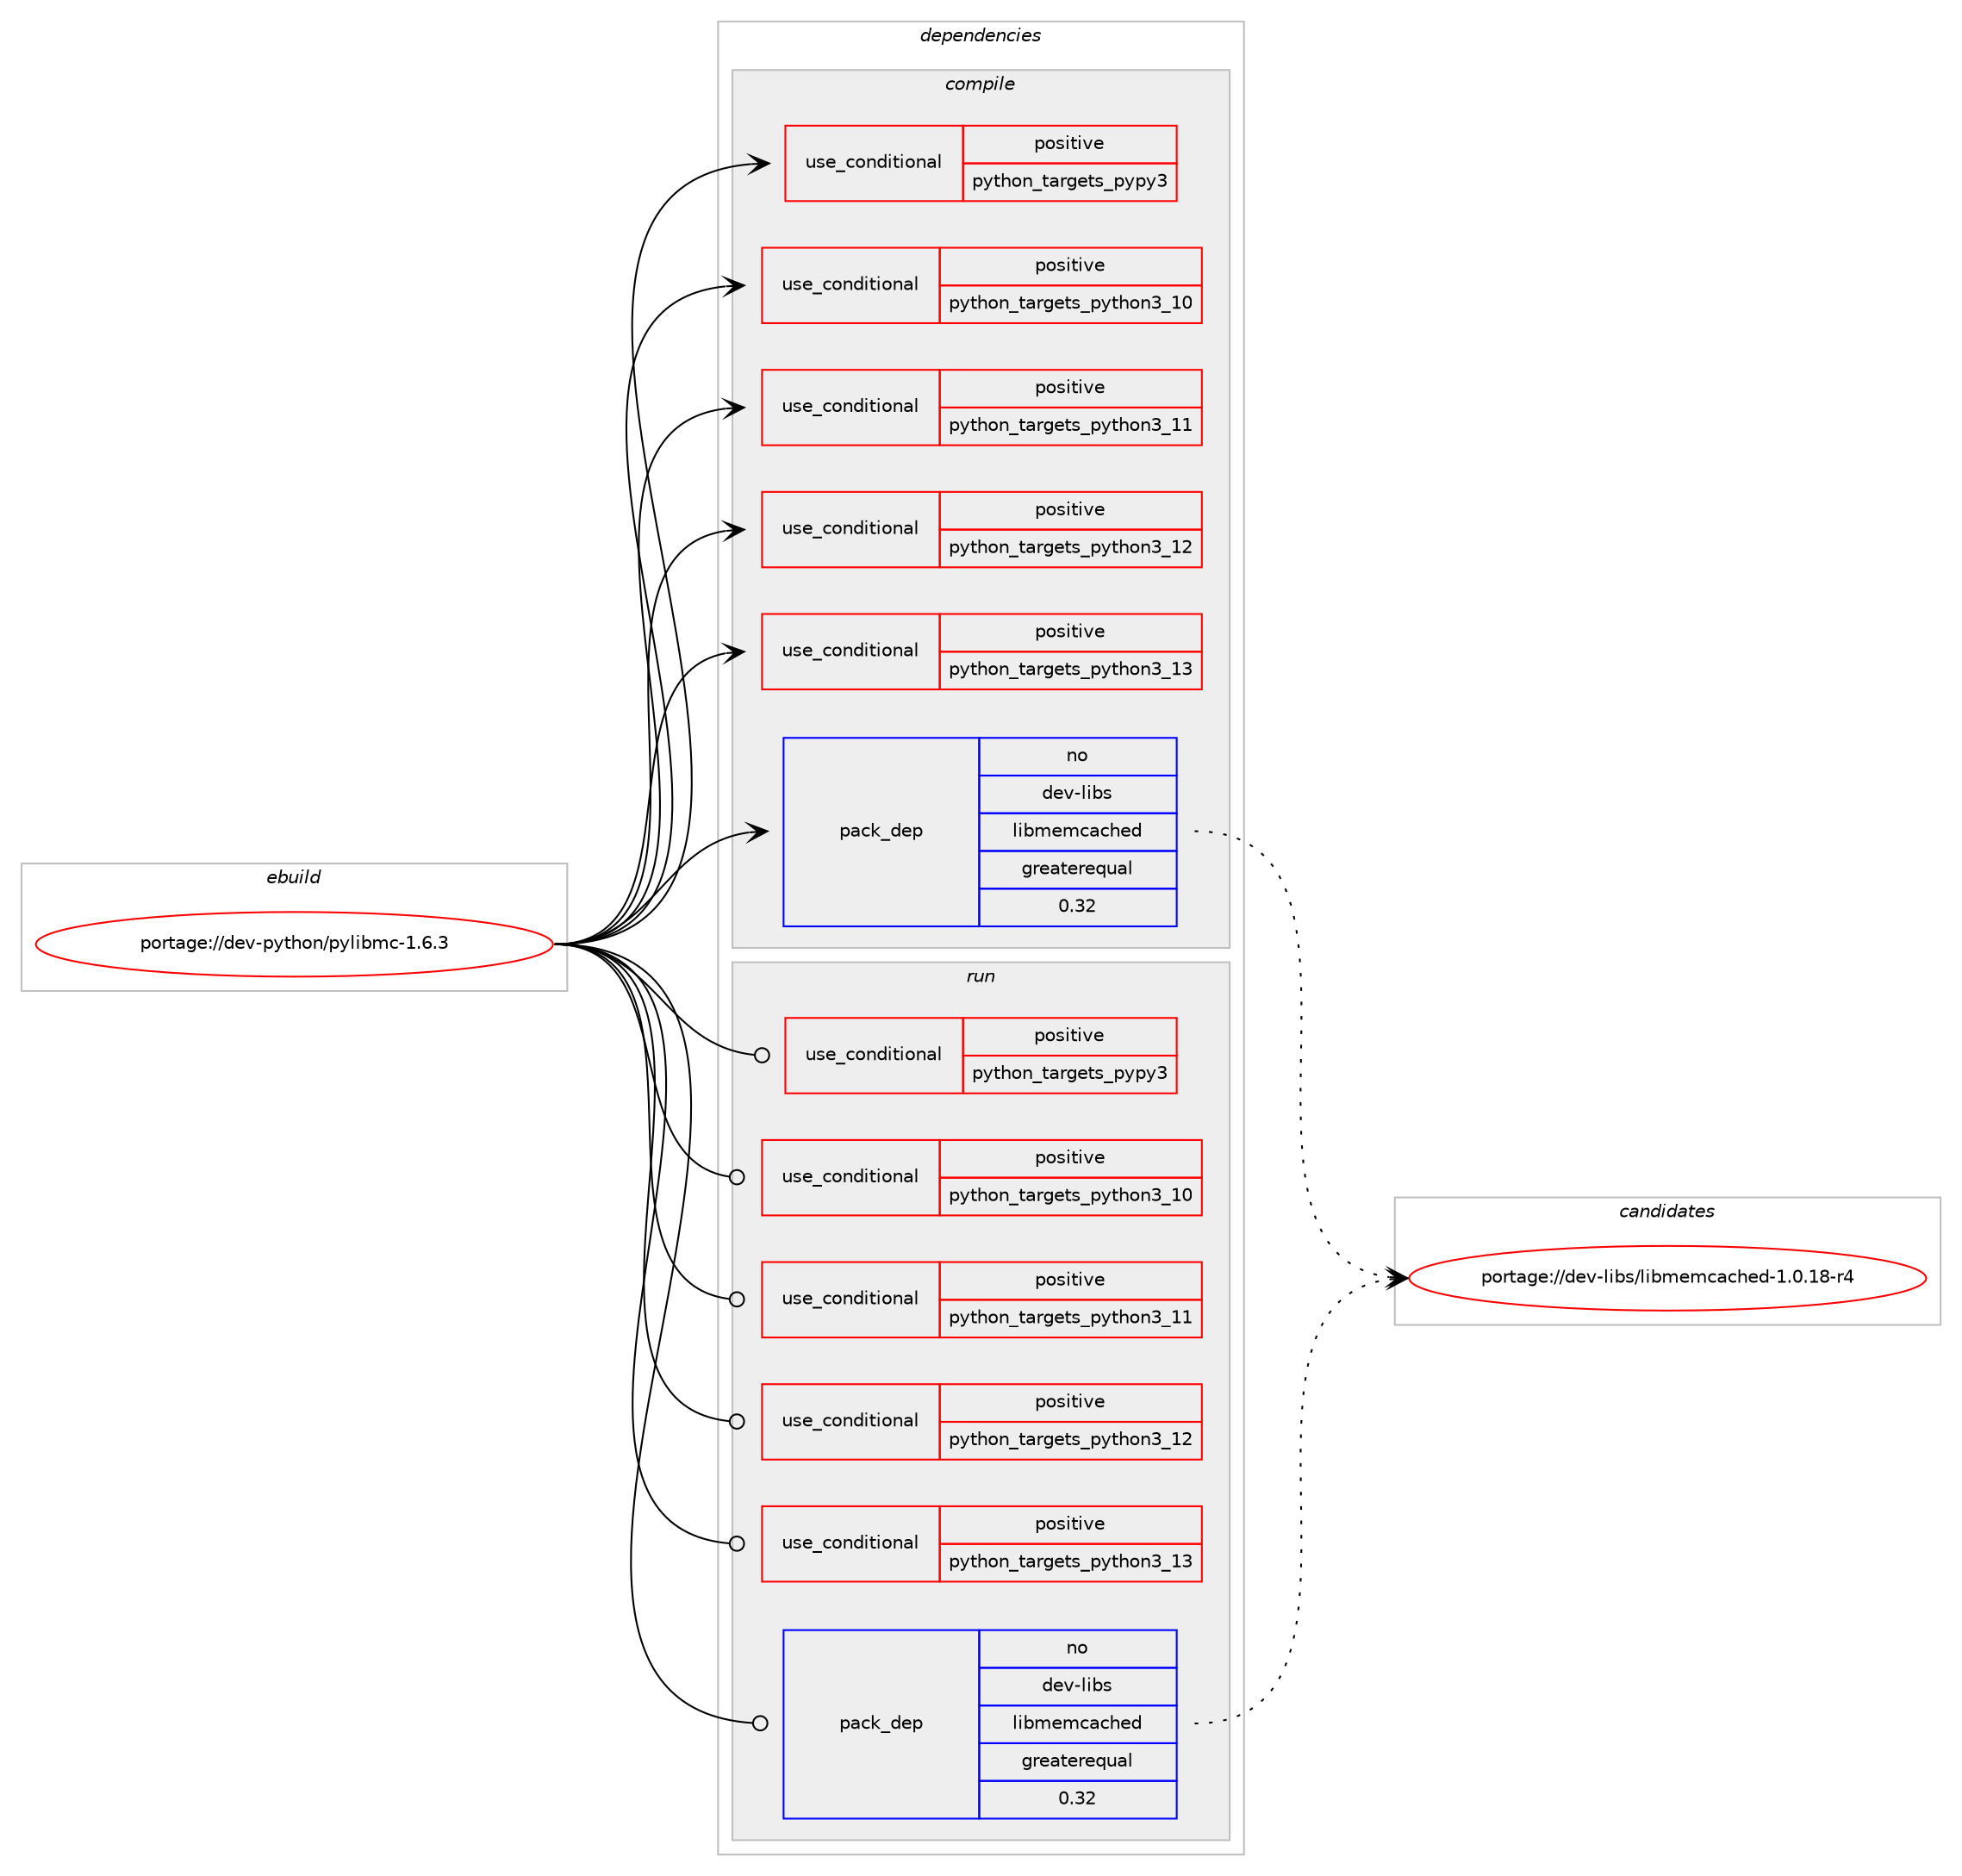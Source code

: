digraph prolog {

# *************
# Graph options
# *************

newrank=true;
concentrate=true;
compound=true;
graph [rankdir=LR,fontname=Helvetica,fontsize=10,ranksep=1.5];#, ranksep=2.5, nodesep=0.2];
edge  [arrowhead=vee];
node  [fontname=Helvetica,fontsize=10];

# **********
# The ebuild
# **********

subgraph cluster_leftcol {
color=gray;
rank=same;
label=<<i>ebuild</i>>;
id [label="portage://dev-python/pylibmc-1.6.3", color=red, width=4, href="../dev-python/pylibmc-1.6.3.svg"];
}

# ****************
# The dependencies
# ****************

subgraph cluster_midcol {
color=gray;
label=<<i>dependencies</i>>;
subgraph cluster_compile {
fillcolor="#eeeeee";
style=filled;
label=<<i>compile</i>>;
subgraph cond35959 {
dependency78788 [label=<<TABLE BORDER="0" CELLBORDER="1" CELLSPACING="0" CELLPADDING="4"><TR><TD ROWSPAN="3" CELLPADDING="10">use_conditional</TD></TR><TR><TD>positive</TD></TR><TR><TD>python_targets_pypy3</TD></TR></TABLE>>, shape=none, color=red];
# *** BEGIN UNKNOWN DEPENDENCY TYPE (TODO) ***
# dependency78788 -> package_dependency(portage://dev-python/pylibmc-1.6.3,install,no,dev-python,pypy3,none,[,,],any_same_slot,[])
# *** END UNKNOWN DEPENDENCY TYPE (TODO) ***

}
id:e -> dependency78788:w [weight=20,style="solid",arrowhead="vee"];
subgraph cond35960 {
dependency78789 [label=<<TABLE BORDER="0" CELLBORDER="1" CELLSPACING="0" CELLPADDING="4"><TR><TD ROWSPAN="3" CELLPADDING="10">use_conditional</TD></TR><TR><TD>positive</TD></TR><TR><TD>python_targets_python3_10</TD></TR></TABLE>>, shape=none, color=red];
# *** BEGIN UNKNOWN DEPENDENCY TYPE (TODO) ***
# dependency78789 -> package_dependency(portage://dev-python/pylibmc-1.6.3,install,no,dev-lang,python,none,[,,],[slot(3.10)],[])
# *** END UNKNOWN DEPENDENCY TYPE (TODO) ***

}
id:e -> dependency78789:w [weight=20,style="solid",arrowhead="vee"];
subgraph cond35961 {
dependency78790 [label=<<TABLE BORDER="0" CELLBORDER="1" CELLSPACING="0" CELLPADDING="4"><TR><TD ROWSPAN="3" CELLPADDING="10">use_conditional</TD></TR><TR><TD>positive</TD></TR><TR><TD>python_targets_python3_11</TD></TR></TABLE>>, shape=none, color=red];
# *** BEGIN UNKNOWN DEPENDENCY TYPE (TODO) ***
# dependency78790 -> package_dependency(portage://dev-python/pylibmc-1.6.3,install,no,dev-lang,python,none,[,,],[slot(3.11)],[])
# *** END UNKNOWN DEPENDENCY TYPE (TODO) ***

}
id:e -> dependency78790:w [weight=20,style="solid",arrowhead="vee"];
subgraph cond35962 {
dependency78791 [label=<<TABLE BORDER="0" CELLBORDER="1" CELLSPACING="0" CELLPADDING="4"><TR><TD ROWSPAN="3" CELLPADDING="10">use_conditional</TD></TR><TR><TD>positive</TD></TR><TR><TD>python_targets_python3_12</TD></TR></TABLE>>, shape=none, color=red];
# *** BEGIN UNKNOWN DEPENDENCY TYPE (TODO) ***
# dependency78791 -> package_dependency(portage://dev-python/pylibmc-1.6.3,install,no,dev-lang,python,none,[,,],[slot(3.12)],[])
# *** END UNKNOWN DEPENDENCY TYPE (TODO) ***

}
id:e -> dependency78791:w [weight=20,style="solid",arrowhead="vee"];
subgraph cond35963 {
dependency78792 [label=<<TABLE BORDER="0" CELLBORDER="1" CELLSPACING="0" CELLPADDING="4"><TR><TD ROWSPAN="3" CELLPADDING="10">use_conditional</TD></TR><TR><TD>positive</TD></TR><TR><TD>python_targets_python3_13</TD></TR></TABLE>>, shape=none, color=red];
# *** BEGIN UNKNOWN DEPENDENCY TYPE (TODO) ***
# dependency78792 -> package_dependency(portage://dev-python/pylibmc-1.6.3,install,no,dev-lang,python,none,[,,],[slot(3.13)],[])
# *** END UNKNOWN DEPENDENCY TYPE (TODO) ***

}
id:e -> dependency78792:w [weight=20,style="solid",arrowhead="vee"];
subgraph pack41608 {
dependency78793 [label=<<TABLE BORDER="0" CELLBORDER="1" CELLSPACING="0" CELLPADDING="4" WIDTH="220"><TR><TD ROWSPAN="6" CELLPADDING="30">pack_dep</TD></TR><TR><TD WIDTH="110">no</TD></TR><TR><TD>dev-libs</TD></TR><TR><TD>libmemcached</TD></TR><TR><TD>greaterequal</TD></TR><TR><TD>0.32</TD></TR></TABLE>>, shape=none, color=blue];
}
id:e -> dependency78793:w [weight=20,style="solid",arrowhead="vee"];
}
subgraph cluster_compileandrun {
fillcolor="#eeeeee";
style=filled;
label=<<i>compile and run</i>>;
}
subgraph cluster_run {
fillcolor="#eeeeee";
style=filled;
label=<<i>run</i>>;
subgraph cond35964 {
dependency78794 [label=<<TABLE BORDER="0" CELLBORDER="1" CELLSPACING="0" CELLPADDING="4"><TR><TD ROWSPAN="3" CELLPADDING="10">use_conditional</TD></TR><TR><TD>positive</TD></TR><TR><TD>python_targets_pypy3</TD></TR></TABLE>>, shape=none, color=red];
# *** BEGIN UNKNOWN DEPENDENCY TYPE (TODO) ***
# dependency78794 -> package_dependency(portage://dev-python/pylibmc-1.6.3,run,no,dev-python,pypy3,none,[,,],any_same_slot,[])
# *** END UNKNOWN DEPENDENCY TYPE (TODO) ***

}
id:e -> dependency78794:w [weight=20,style="solid",arrowhead="odot"];
subgraph cond35965 {
dependency78795 [label=<<TABLE BORDER="0" CELLBORDER="1" CELLSPACING="0" CELLPADDING="4"><TR><TD ROWSPAN="3" CELLPADDING="10">use_conditional</TD></TR><TR><TD>positive</TD></TR><TR><TD>python_targets_python3_10</TD></TR></TABLE>>, shape=none, color=red];
# *** BEGIN UNKNOWN DEPENDENCY TYPE (TODO) ***
# dependency78795 -> package_dependency(portage://dev-python/pylibmc-1.6.3,run,no,dev-lang,python,none,[,,],[slot(3.10)],[])
# *** END UNKNOWN DEPENDENCY TYPE (TODO) ***

}
id:e -> dependency78795:w [weight=20,style="solid",arrowhead="odot"];
subgraph cond35966 {
dependency78796 [label=<<TABLE BORDER="0" CELLBORDER="1" CELLSPACING="0" CELLPADDING="4"><TR><TD ROWSPAN="3" CELLPADDING="10">use_conditional</TD></TR><TR><TD>positive</TD></TR><TR><TD>python_targets_python3_11</TD></TR></TABLE>>, shape=none, color=red];
# *** BEGIN UNKNOWN DEPENDENCY TYPE (TODO) ***
# dependency78796 -> package_dependency(portage://dev-python/pylibmc-1.6.3,run,no,dev-lang,python,none,[,,],[slot(3.11)],[])
# *** END UNKNOWN DEPENDENCY TYPE (TODO) ***

}
id:e -> dependency78796:w [weight=20,style="solid",arrowhead="odot"];
subgraph cond35967 {
dependency78797 [label=<<TABLE BORDER="0" CELLBORDER="1" CELLSPACING="0" CELLPADDING="4"><TR><TD ROWSPAN="3" CELLPADDING="10">use_conditional</TD></TR><TR><TD>positive</TD></TR><TR><TD>python_targets_python3_12</TD></TR></TABLE>>, shape=none, color=red];
# *** BEGIN UNKNOWN DEPENDENCY TYPE (TODO) ***
# dependency78797 -> package_dependency(portage://dev-python/pylibmc-1.6.3,run,no,dev-lang,python,none,[,,],[slot(3.12)],[])
# *** END UNKNOWN DEPENDENCY TYPE (TODO) ***

}
id:e -> dependency78797:w [weight=20,style="solid",arrowhead="odot"];
subgraph cond35968 {
dependency78798 [label=<<TABLE BORDER="0" CELLBORDER="1" CELLSPACING="0" CELLPADDING="4"><TR><TD ROWSPAN="3" CELLPADDING="10">use_conditional</TD></TR><TR><TD>positive</TD></TR><TR><TD>python_targets_python3_13</TD></TR></TABLE>>, shape=none, color=red];
# *** BEGIN UNKNOWN DEPENDENCY TYPE (TODO) ***
# dependency78798 -> package_dependency(portage://dev-python/pylibmc-1.6.3,run,no,dev-lang,python,none,[,,],[slot(3.13)],[])
# *** END UNKNOWN DEPENDENCY TYPE (TODO) ***

}
id:e -> dependency78798:w [weight=20,style="solid",arrowhead="odot"];
subgraph pack41609 {
dependency78799 [label=<<TABLE BORDER="0" CELLBORDER="1" CELLSPACING="0" CELLPADDING="4" WIDTH="220"><TR><TD ROWSPAN="6" CELLPADDING="30">pack_dep</TD></TR><TR><TD WIDTH="110">no</TD></TR><TR><TD>dev-libs</TD></TR><TR><TD>libmemcached</TD></TR><TR><TD>greaterequal</TD></TR><TR><TD>0.32</TD></TR></TABLE>>, shape=none, color=blue];
}
id:e -> dependency78799:w [weight=20,style="solid",arrowhead="odot"];
}
}

# **************
# The candidates
# **************

subgraph cluster_choices {
rank=same;
color=gray;
label=<<i>candidates</i>>;

subgraph choice41608 {
color=black;
nodesep=1;
choice10010111845108105981154710810598109101109999799104101100454946484649564511452 [label="portage://dev-libs/libmemcached-1.0.18-r4", color=red, width=4,href="../dev-libs/libmemcached-1.0.18-r4.svg"];
dependency78793:e -> choice10010111845108105981154710810598109101109999799104101100454946484649564511452:w [style=dotted,weight="100"];
}
subgraph choice41609 {
color=black;
nodesep=1;
choice10010111845108105981154710810598109101109999799104101100454946484649564511452 [label="portage://dev-libs/libmemcached-1.0.18-r4", color=red, width=4,href="../dev-libs/libmemcached-1.0.18-r4.svg"];
dependency78799:e -> choice10010111845108105981154710810598109101109999799104101100454946484649564511452:w [style=dotted,weight="100"];
}
}

}

